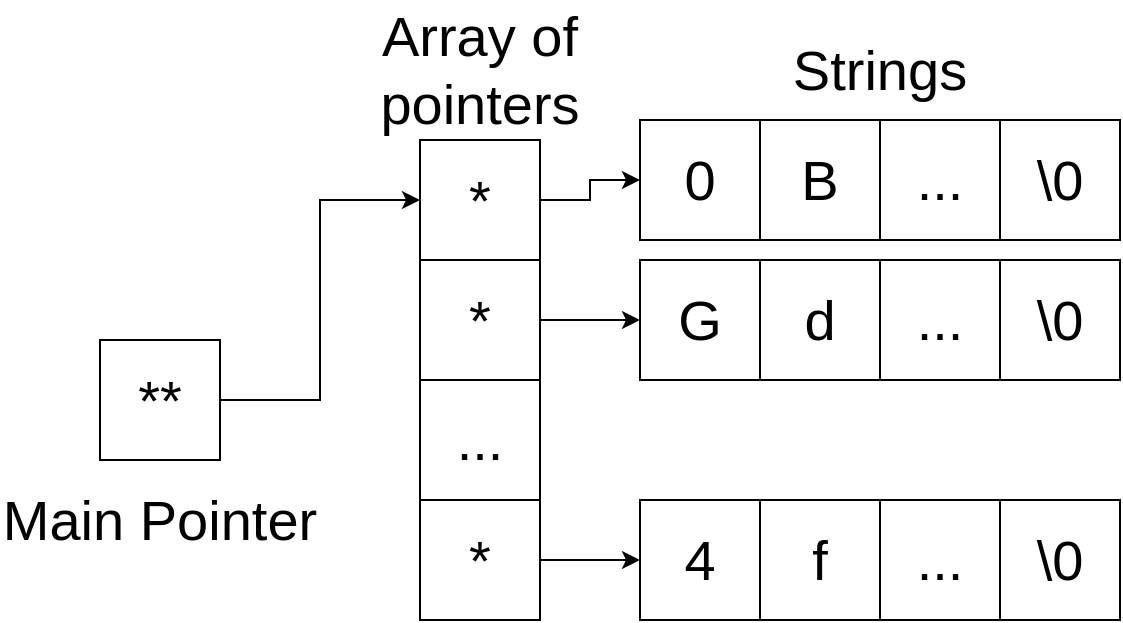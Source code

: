<mxfile version="12.9.9" type="device"><diagram id="62Mdv_tVOnr2Ymha8rcu" name="Page-1"><mxGraphModel dx="1422" dy="809" grid="1" gridSize="10" guides="1" tooltips="1" connect="1" arrows="1" fold="1" page="1" pageScale="1" pageWidth="827" pageHeight="1169" math="0" shadow="0"><root><mxCell id="0"/><mxCell id="1" parent="0"/><mxCell id="-yqUSMknC0Me_56G2iVl-7" style="edgeStyle=orthogonalEdgeStyle;rounded=0;orthogonalLoop=1;jettySize=auto;html=1;entryX=0;entryY=0.5;entryDx=0;entryDy=0;" parent="1" source="-yqUSMknC0Me_56G2iVl-1" target="-yqUSMknC0Me_56G2iVl-2" edge="1"><mxGeometry relative="1" as="geometry"/></mxCell><mxCell id="-yqUSMknC0Me_56G2iVl-1" value="&lt;font style=&quot;font-size: 28px&quot;&gt;**&lt;/font&gt;" style="rounded=0;whiteSpace=wrap;html=1;" parent="1" vertex="1"><mxGeometry x="180" y="360" width="60" height="60" as="geometry"/></mxCell><mxCell id="-yqUSMknC0Me_56G2iVl-19" style="edgeStyle=orthogonalEdgeStyle;rounded=0;orthogonalLoop=1;jettySize=auto;html=1;entryX=0;entryY=0.5;entryDx=0;entryDy=0;" parent="1" source="-yqUSMknC0Me_56G2iVl-2" target="-yqUSMknC0Me_56G2iVl-6" edge="1"><mxGeometry relative="1" as="geometry"/></mxCell><mxCell id="-yqUSMknC0Me_56G2iVl-2" value="&lt;span style=&quot;font-size: 28px&quot;&gt;*&lt;/span&gt;" style="rounded=0;whiteSpace=wrap;html=1;" parent="1" vertex="1"><mxGeometry x="340" y="260" width="60" height="60" as="geometry"/></mxCell><mxCell id="-yqUSMknC0Me_56G2iVl-20" style="edgeStyle=orthogonalEdgeStyle;rounded=0;orthogonalLoop=1;jettySize=auto;html=1;entryX=0;entryY=0.5;entryDx=0;entryDy=0;" parent="1" source="-yqUSMknC0Me_56G2iVl-3" edge="1"><mxGeometry relative="1" as="geometry"><mxPoint x="450" y="350" as="targetPoint"/></mxGeometry></mxCell><mxCell id="-yqUSMknC0Me_56G2iVl-3" value="&lt;span style=&quot;font-size: 28px&quot;&gt;*&lt;/span&gt;" style="rounded=0;whiteSpace=wrap;html=1;" parent="1" vertex="1"><mxGeometry x="340" y="320" width="60" height="60" as="geometry"/></mxCell><mxCell id="-yqUSMknC0Me_56G2iVl-4" value="..." style="rounded=0;whiteSpace=wrap;html=1;fontSize=28;" parent="1" vertex="1"><mxGeometry x="340" y="380" width="60" height="60" as="geometry"/></mxCell><mxCell id="-yqUSMknC0Me_56G2iVl-21" style="edgeStyle=orthogonalEdgeStyle;rounded=0;orthogonalLoop=1;jettySize=auto;html=1;entryX=0;entryY=0.5;entryDx=0;entryDy=0;" parent="1" source="-yqUSMknC0Me_56G2iVl-5" edge="1"><mxGeometry relative="1" as="geometry"><mxPoint x="450" y="470" as="targetPoint"/></mxGeometry></mxCell><mxCell id="-yqUSMknC0Me_56G2iVl-5" value="&lt;span style=&quot;font-size: 28px&quot;&gt;*&lt;/span&gt;" style="rounded=0;whiteSpace=wrap;html=1;" parent="1" vertex="1"><mxGeometry x="340" y="440" width="60" height="60" as="geometry"/></mxCell><mxCell id="-yqUSMknC0Me_56G2iVl-6" value="0" style="rounded=0;whiteSpace=wrap;html=1;glass=0;shadow=0;comic=0;fontSize=28;" parent="1" vertex="1"><mxGeometry x="450" y="250" width="60" height="60" as="geometry"/></mxCell><mxCell id="-yqUSMknC0Me_56G2iVl-8" value="B" style="rounded=0;whiteSpace=wrap;html=1;glass=0;shadow=0;comic=0;fontSize=28;" parent="1" vertex="1"><mxGeometry x="510" y="250" width="60" height="60" as="geometry"/></mxCell><mxCell id="-yqUSMknC0Me_56G2iVl-10" value="..." style="rounded=0;whiteSpace=wrap;html=1;glass=0;shadow=0;comic=0;fontSize=28;" parent="1" vertex="1"><mxGeometry x="570" y="250" width="60" height="60" as="geometry"/></mxCell><mxCell id="-yqUSMknC0Me_56G2iVl-12" value="\0" style="rounded=0;whiteSpace=wrap;html=1;glass=0;shadow=0;comic=0;fontSize=28;" parent="1" vertex="1"><mxGeometry x="630" y="250" width="60" height="60" as="geometry"/></mxCell><mxCell id="-yqUSMknC0Me_56G2iVl-22" value="G" style="rounded=0;whiteSpace=wrap;html=1;glass=0;shadow=0;comic=0;fontSize=28;" parent="1" vertex="1"><mxGeometry x="450" y="320" width="60" height="60" as="geometry"/></mxCell><mxCell id="-yqUSMknC0Me_56G2iVl-23" value="d" style="rounded=0;whiteSpace=wrap;html=1;glass=0;shadow=0;comic=0;fontSize=28;" parent="1" vertex="1"><mxGeometry x="510" y="320" width="60" height="60" as="geometry"/></mxCell><mxCell id="-yqUSMknC0Me_56G2iVl-24" value="..." style="rounded=0;whiteSpace=wrap;html=1;glass=0;shadow=0;comic=0;fontSize=28;" parent="1" vertex="1"><mxGeometry x="570" y="320" width="60" height="60" as="geometry"/></mxCell><mxCell id="-yqUSMknC0Me_56G2iVl-25" value="\0" style="rounded=0;whiteSpace=wrap;html=1;glass=0;shadow=0;comic=0;fontSize=28;" parent="1" vertex="1"><mxGeometry x="630" y="320" width="60" height="60" as="geometry"/></mxCell><mxCell id="-yqUSMknC0Me_56G2iVl-26" value="4" style="rounded=0;whiteSpace=wrap;html=1;glass=0;shadow=0;comic=0;fontSize=28;" parent="1" vertex="1"><mxGeometry x="450" y="440" width="60" height="60" as="geometry"/></mxCell><mxCell id="-yqUSMknC0Me_56G2iVl-27" value="f" style="rounded=0;whiteSpace=wrap;html=1;glass=0;shadow=0;comic=0;fontSize=28;" parent="1" vertex="1"><mxGeometry x="510" y="440" width="60" height="60" as="geometry"/></mxCell><mxCell id="-yqUSMknC0Me_56G2iVl-28" value="..." style="rounded=0;whiteSpace=wrap;html=1;glass=0;shadow=0;comic=0;fontSize=28;" parent="1" vertex="1"><mxGeometry x="570" y="440" width="60" height="60" as="geometry"/></mxCell><mxCell id="-yqUSMknC0Me_56G2iVl-29" value="\0" style="rounded=0;whiteSpace=wrap;html=1;glass=0;shadow=0;comic=0;fontSize=28;" parent="1" vertex="1"><mxGeometry x="630" y="440" width="60" height="60" as="geometry"/></mxCell><mxCell id="-yqUSMknC0Me_56G2iVl-30" value="Main Pointer" style="text;html=1;strokeColor=none;fillColor=none;align=center;verticalAlign=middle;whiteSpace=wrap;rounded=0;shadow=0;glass=0;comic=0;fontSize=28;" parent="1" vertex="1"><mxGeometry x="130" y="420" width="160" height="60" as="geometry"/></mxCell><mxCell id="-yqUSMknC0Me_56G2iVl-31" value="Array of pointers" style="text;html=1;strokeColor=none;fillColor=none;align=center;verticalAlign=middle;whiteSpace=wrap;rounded=0;shadow=0;glass=0;comic=0;fontSize=28;" parent="1" vertex="1"><mxGeometry x="270" y="190" width="200" height="70" as="geometry"/></mxCell><mxCell id="-yqUSMknC0Me_56G2iVl-32" value="Strings" style="text;html=1;strokeColor=none;fillColor=none;align=center;verticalAlign=middle;whiteSpace=wrap;rounded=0;shadow=0;glass=0;comic=0;fontSize=28;" parent="1" vertex="1"><mxGeometry x="510" y="202.5" width="120" height="45" as="geometry"/></mxCell></root></mxGraphModel></diagram></mxfile>